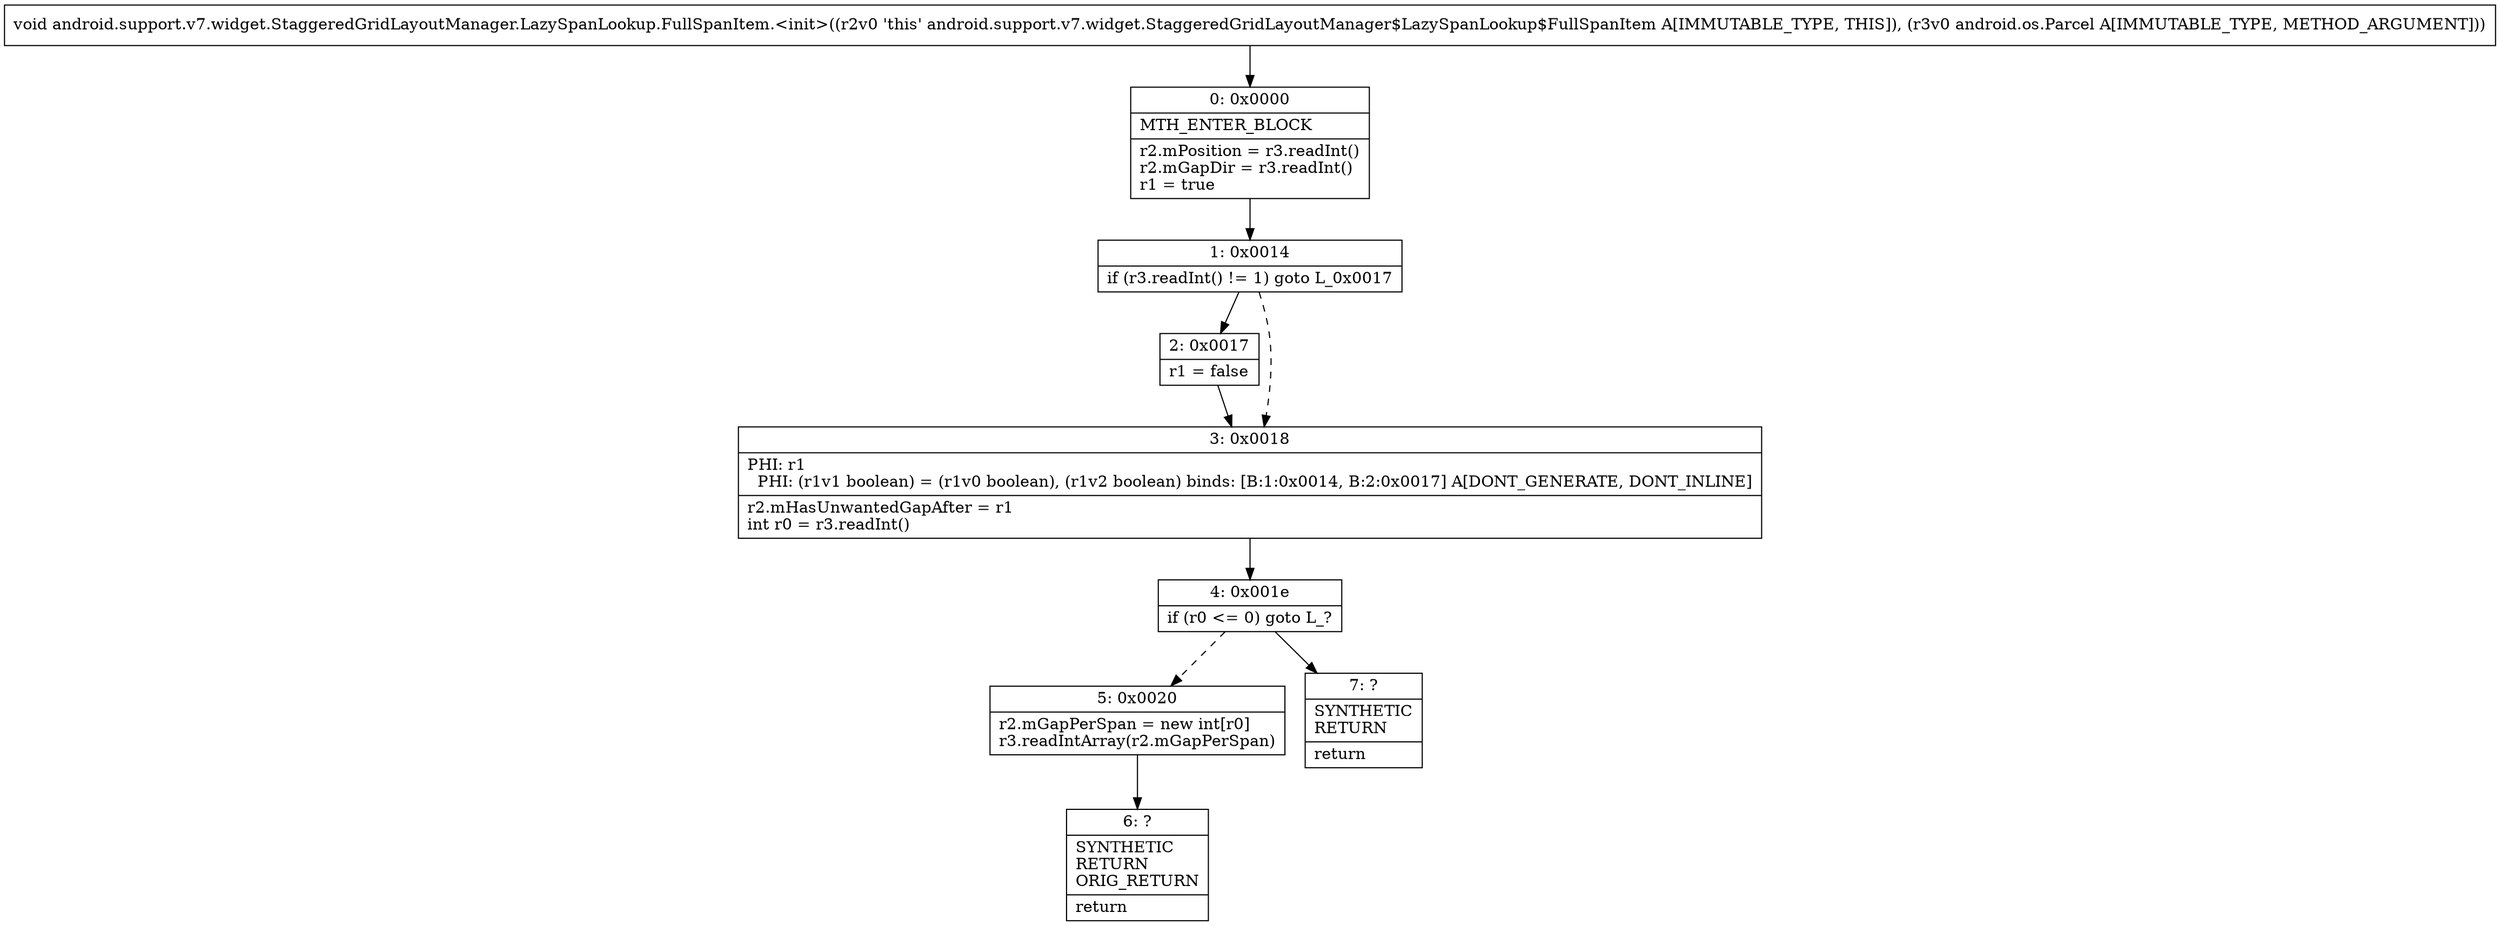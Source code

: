 digraph "CFG forandroid.support.v7.widget.StaggeredGridLayoutManager.LazySpanLookup.FullSpanItem.\<init\>(Landroid\/os\/Parcel;)V" {
Node_0 [shape=record,label="{0\:\ 0x0000|MTH_ENTER_BLOCK\l|r2.mPosition = r3.readInt()\lr2.mGapDir = r3.readInt()\lr1 = true\l}"];
Node_1 [shape=record,label="{1\:\ 0x0014|if (r3.readInt() != 1) goto L_0x0017\l}"];
Node_2 [shape=record,label="{2\:\ 0x0017|r1 = false\l}"];
Node_3 [shape=record,label="{3\:\ 0x0018|PHI: r1 \l  PHI: (r1v1 boolean) = (r1v0 boolean), (r1v2 boolean) binds: [B:1:0x0014, B:2:0x0017] A[DONT_GENERATE, DONT_INLINE]\l|r2.mHasUnwantedGapAfter = r1\lint r0 = r3.readInt()\l}"];
Node_4 [shape=record,label="{4\:\ 0x001e|if (r0 \<= 0) goto L_?\l}"];
Node_5 [shape=record,label="{5\:\ 0x0020|r2.mGapPerSpan = new int[r0]\lr3.readIntArray(r2.mGapPerSpan)\l}"];
Node_6 [shape=record,label="{6\:\ ?|SYNTHETIC\lRETURN\lORIG_RETURN\l|return\l}"];
Node_7 [shape=record,label="{7\:\ ?|SYNTHETIC\lRETURN\l|return\l}"];
MethodNode[shape=record,label="{void android.support.v7.widget.StaggeredGridLayoutManager.LazySpanLookup.FullSpanItem.\<init\>((r2v0 'this' android.support.v7.widget.StaggeredGridLayoutManager$LazySpanLookup$FullSpanItem A[IMMUTABLE_TYPE, THIS]), (r3v0 android.os.Parcel A[IMMUTABLE_TYPE, METHOD_ARGUMENT])) }"];
MethodNode -> Node_0;
Node_0 -> Node_1;
Node_1 -> Node_2;
Node_1 -> Node_3[style=dashed];
Node_2 -> Node_3;
Node_3 -> Node_4;
Node_4 -> Node_5[style=dashed];
Node_4 -> Node_7;
Node_5 -> Node_6;
}

